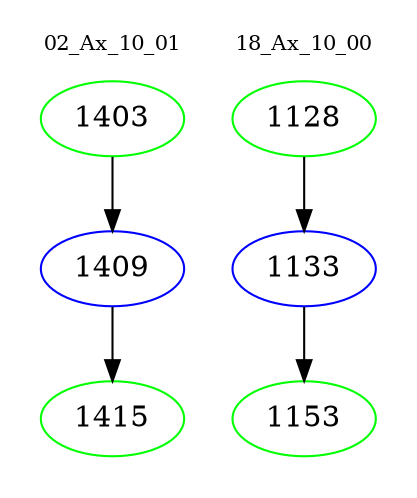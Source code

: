 digraph{
subgraph cluster_0 {
color = white
label = "02_Ax_10_01";
fontsize=10;
T0_1403 [label="1403", color="green"]
T0_1403 -> T0_1409 [color="black"]
T0_1409 [label="1409", color="blue"]
T0_1409 -> T0_1415 [color="black"]
T0_1415 [label="1415", color="green"]
}
subgraph cluster_1 {
color = white
label = "18_Ax_10_00";
fontsize=10;
T1_1128 [label="1128", color="green"]
T1_1128 -> T1_1133 [color="black"]
T1_1133 [label="1133", color="blue"]
T1_1133 -> T1_1153 [color="black"]
T1_1153 [label="1153", color="green"]
}
}
